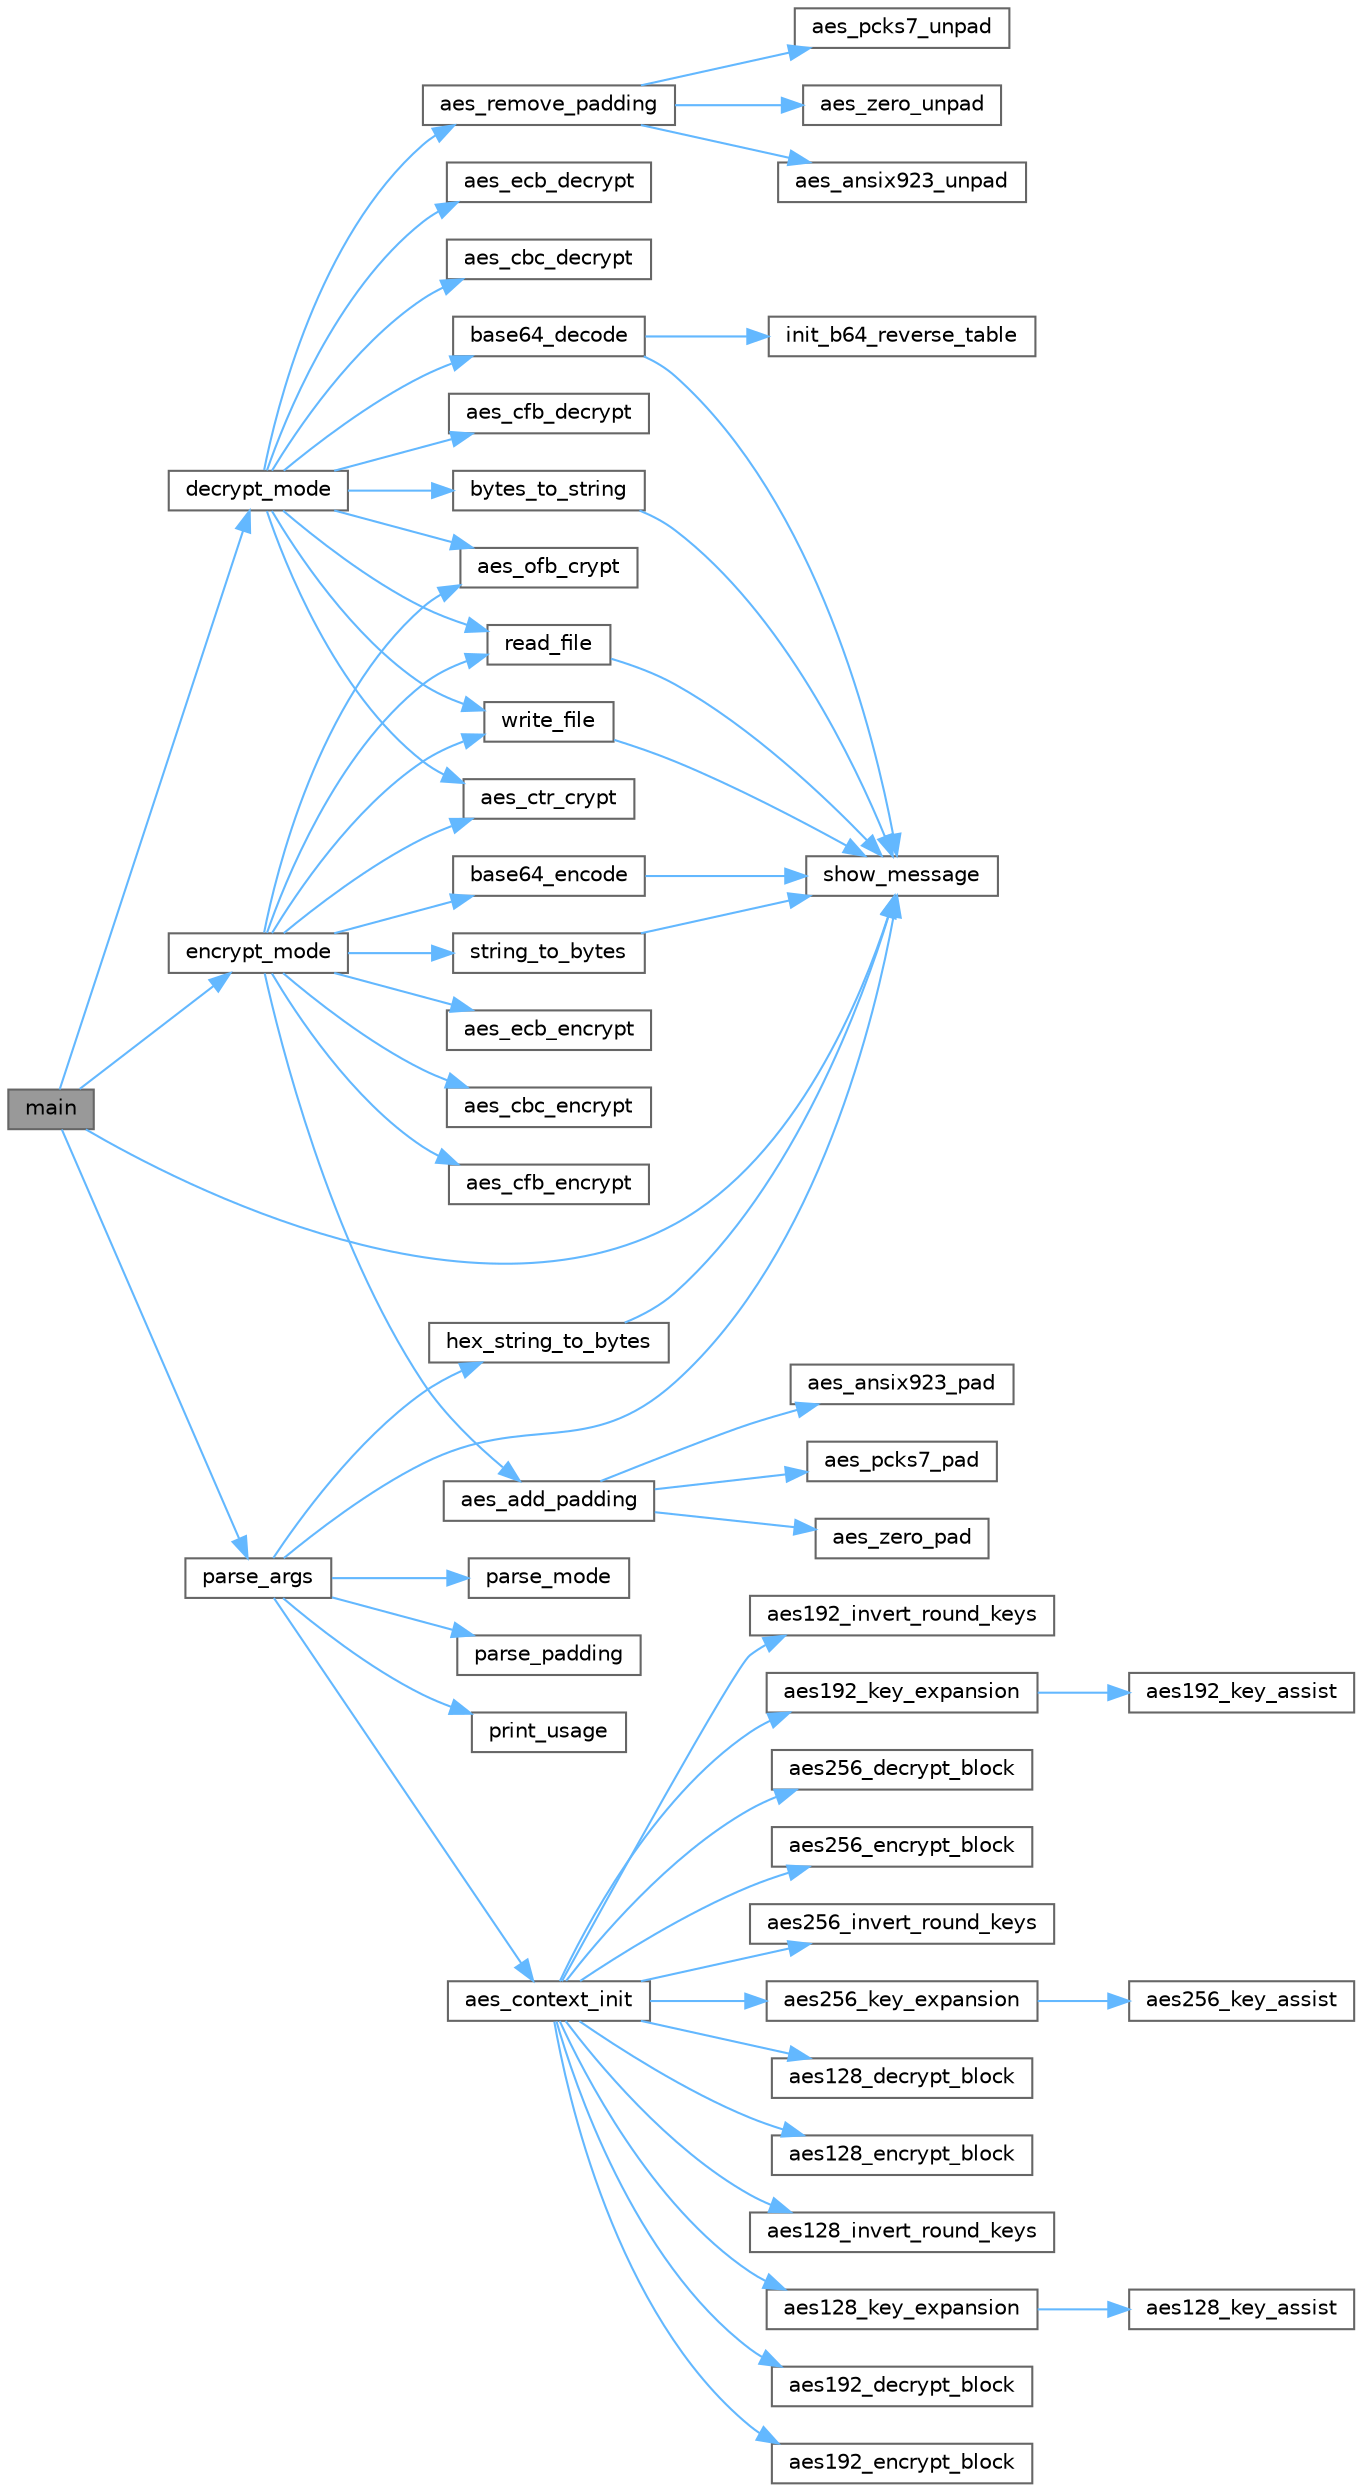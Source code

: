 digraph "main"
{
 // LATEX_PDF_SIZE
  bgcolor="transparent";
  edge [fontname=Helvetica,fontsize=10,labelfontname=Helvetica,labelfontsize=10];
  node [fontname=Helvetica,fontsize=10,shape=box,height=0.2,width=0.4];
  rankdir="LR";
  Node1 [id="Node000001",label="main",height=0.2,width=0.4,color="gray40", fillcolor="grey60", style="filled", fontcolor="black",tooltip=" "];
  Node1 -> Node2 [id="edge1_Node000001_Node000002",color="steelblue1",style="solid",tooltip=" "];
  Node2 [id="Node000002",label="decrypt_mode",height=0.2,width=0.4,color="grey40", fillcolor="white", style="filled",URL="$main__utils_8c.html#af204dc98bd83f01ebf0334ba95a02dee",tooltip="Performs decryption based on the given arguments."];
  Node2 -> Node3 [id="edge2_Node000002_Node000003",color="steelblue1",style="solid",tooltip=" "];
  Node3 [id="Node000003",label="aes_cbc_decrypt",height=0.2,width=0.4,color="grey40", fillcolor="white", style="filled",URL="$aes__cbc_8c.html#aa1eebbad519af7fee2ec04926cddc2af",tooltip="Decrypts a buffer using AES in CBC mode."];
  Node2 -> Node4 [id="edge3_Node000002_Node000004",color="steelblue1",style="solid",tooltip=" "];
  Node4 [id="Node000004",label="aes_cfb_decrypt",height=0.2,width=0.4,color="grey40", fillcolor="white", style="filled",URL="$aes__cfb_8c.html#aa0e59c84d8fc14954f52d2da5e085643",tooltip="Decrypts a buffer using AES in CFB mode."];
  Node2 -> Node5 [id="edge4_Node000002_Node000005",color="steelblue1",style="solid",tooltip=" "];
  Node5 [id="Node000005",label="aes_ctr_crypt",height=0.2,width=0.4,color="grey40", fillcolor="white", style="filled",URL="$aes__ctr_8c.html#a390c6e6c6f917a8ed6f1ffc85864c7e6",tooltip="Encrypts or decrypts a buffer using AES in CTR mode."];
  Node2 -> Node6 [id="edge5_Node000002_Node000006",color="steelblue1",style="solid",tooltip=" "];
  Node6 [id="Node000006",label="aes_ecb_decrypt",height=0.2,width=0.4,color="grey40", fillcolor="white", style="filled",URL="$aes__ecb_8c.html#a916300e578f8664798cf31b51cd7f69c",tooltip="Decrypts a buffer using AES in ECB mode."];
  Node2 -> Node7 [id="edge6_Node000002_Node000007",color="steelblue1",style="solid",tooltip=" "];
  Node7 [id="Node000007",label="aes_ofb_crypt",height=0.2,width=0.4,color="grey40", fillcolor="white", style="filled",URL="$aes__ofb_8c.html#a1a703c0577156d8521883f75875ba130",tooltip="Encrypts or decrypts data using AES in OFB mode."];
  Node2 -> Node8 [id="edge7_Node000002_Node000008",color="steelblue1",style="solid",tooltip=" "];
  Node8 [id="Node000008",label="aes_remove_padding",height=0.2,width=0.4,color="grey40", fillcolor="white", style="filled",URL="$aes__padding_8c.html#a87803fb5c6e54282e8ecdd6f24c053d6",tooltip="Removes padding from a previously padded buffer."];
  Node8 -> Node9 [id="edge8_Node000008_Node000009",color="steelblue1",style="solid",tooltip=" "];
  Node9 [id="Node000009",label="aes_ansix923_unpad",height=0.2,width=0.4,color="grey40", fillcolor="white", style="filled",URL="$aes__padding_8c.html#a40003bb1c8e80766ed42df5a46d64f5c",tooltip="Removes ANSI X.923 padding from a padded buffer."];
  Node8 -> Node10 [id="edge9_Node000008_Node000010",color="steelblue1",style="solid",tooltip=" "];
  Node10 [id="Node000010",label="aes_pcks7_unpad",height=0.2,width=0.4,color="grey40", fillcolor="white", style="filled",URL="$aes__padding_8c.html#a7479608290d3b8d314a948fe360ae393",tooltip="Removes PKCS#7 padding from a padded buffer."];
  Node8 -> Node11 [id="edge10_Node000008_Node000011",color="steelblue1",style="solid",tooltip=" "];
  Node11 [id="Node000011",label="aes_zero_unpad",height=0.2,width=0.4,color="grey40", fillcolor="white", style="filled",URL="$aes__padding_8c.html#adf503ab4d21a891ddc9cf16d8464da88",tooltip="Removes zero padding from a padded buffer."];
  Node2 -> Node12 [id="edge11_Node000002_Node000012",color="steelblue1",style="solid",tooltip=" "];
  Node12 [id="Node000012",label="base64_decode",height=0.2,width=0.4,color="grey40", fillcolor="white", style="filled",URL="$utils_8c.html#a78a80b3a526fe20ce87c6b1f475132ad",tooltip="Decodes a Base64 string into raw binary data."];
  Node12 -> Node13 [id="edge12_Node000012_Node000013",color="steelblue1",style="solid",tooltip=" "];
  Node13 [id="Node000013",label="init_b64_reverse_table",height=0.2,width=0.4,color="grey40", fillcolor="white", style="filled",URL="$utils_8c.html#a69c5daff3f372da12b05bb108128aa96",tooltip=" "];
  Node12 -> Node14 [id="edge13_Node000012_Node000014",color="steelblue1",style="solid",tooltip=" "];
  Node14 [id="Node000014",label="show_message",height=0.2,width=0.4,color="grey40", fillcolor="white", style="filled",URL="$utils_8c.html#ad5ac4af3f2f12083132ff8418cf2d758",tooltip="Displays an error or information message."];
  Node2 -> Node15 [id="edge14_Node000002_Node000015",color="steelblue1",style="solid",tooltip=" "];
  Node15 [id="Node000015",label="bytes_to_string",height=0.2,width=0.4,color="grey40", fillcolor="white", style="filled",URL="$utils_8c.html#a1f37d2635f066cecc283518117073d94",tooltip="Converts a byte array to a null-terminated C string."];
  Node15 -> Node14 [id="edge15_Node000015_Node000014",color="steelblue1",style="solid",tooltip=" "];
  Node2 -> Node16 [id="edge16_Node000002_Node000016",color="steelblue1",style="solid",tooltip=" "];
  Node16 [id="Node000016",label="read_file",height=0.2,width=0.4,color="grey40", fillcolor="white", style="filled",URL="$utils_8c.html#ae7b82496417db782b8a6c7da7438fc7b",tooltip="Reads the entire contents of a text file into a null-terminated string."];
  Node16 -> Node14 [id="edge17_Node000016_Node000014",color="steelblue1",style="solid",tooltip=" "];
  Node2 -> Node17 [id="edge18_Node000002_Node000017",color="steelblue1",style="solid",tooltip=" "];
  Node17 [id="Node000017",label="write_file",height=0.2,width=0.4,color="grey40", fillcolor="white", style="filled",URL="$utils_8c.html#a7ef387960d5eb6db416012c6630d8d63",tooltip="Writes a null-terminated string to a file."];
  Node17 -> Node14 [id="edge19_Node000017_Node000014",color="steelblue1",style="solid",tooltip=" "];
  Node1 -> Node18 [id="edge20_Node000001_Node000018",color="steelblue1",style="solid",tooltip=" "];
  Node18 [id="Node000018",label="encrypt_mode",height=0.2,width=0.4,color="grey40", fillcolor="white", style="filled",URL="$main__utils_8c.html#a28cd744833d4ef56a593e4d20e01f3ca",tooltip="Performs encryption based on the given arguments."];
  Node18 -> Node19 [id="edge21_Node000018_Node000019",color="steelblue1",style="solid",tooltip=" "];
  Node19 [id="Node000019",label="aes_add_padding",height=0.2,width=0.4,color="grey40", fillcolor="white", style="filled",URL="$aes__padding_8c.html#a493e436f57edf1ccbd7a0e220a2fb6d0",tooltip="Applies the selected padding scheme to input data."];
  Node19 -> Node20 [id="edge22_Node000019_Node000020",color="steelblue1",style="solid",tooltip=" "];
  Node20 [id="Node000020",label="aes_ansix923_pad",height=0.2,width=0.4,color="grey40", fillcolor="white", style="filled",URL="$aes__padding_8c.html#a31b31452288cd781aad85832d31371bf",tooltip="Applies ANSI X.923 padding to the input buffer."];
  Node19 -> Node21 [id="edge23_Node000019_Node000021",color="steelblue1",style="solid",tooltip=" "];
  Node21 [id="Node000021",label="aes_pcks7_pad",height=0.2,width=0.4,color="grey40", fillcolor="white", style="filled",URL="$aes__padding_8c.html#a7638651d1153e092f066ac7d1d85027e",tooltip="Applies PKCS#7 padding to the input buffer."];
  Node19 -> Node22 [id="edge24_Node000019_Node000022",color="steelblue1",style="solid",tooltip=" "];
  Node22 [id="Node000022",label="aes_zero_pad",height=0.2,width=0.4,color="grey40", fillcolor="white", style="filled",URL="$aes__padding_8c.html#a77a6295a2494ecca4d81cf3b4d9ecdf0",tooltip="Applies zero padding to the input buffer."];
  Node18 -> Node23 [id="edge25_Node000018_Node000023",color="steelblue1",style="solid",tooltip=" "];
  Node23 [id="Node000023",label="aes_cbc_encrypt",height=0.2,width=0.4,color="grey40", fillcolor="white", style="filled",URL="$aes__cbc_8c.html#adaa004be3739185c69133b76caf3dfe8",tooltip="Encrypts a buffer using AES in CBC mode."];
  Node18 -> Node24 [id="edge26_Node000018_Node000024",color="steelblue1",style="solid",tooltip=" "];
  Node24 [id="Node000024",label="aes_cfb_encrypt",height=0.2,width=0.4,color="grey40", fillcolor="white", style="filled",URL="$aes__cfb_8c.html#a0a82a67cf6c363cbf4069d8b71e555c8",tooltip="Encrypts a buffer using AES in CFB mode."];
  Node18 -> Node5 [id="edge27_Node000018_Node000005",color="steelblue1",style="solid",tooltip=" "];
  Node18 -> Node25 [id="edge28_Node000018_Node000025",color="steelblue1",style="solid",tooltip=" "];
  Node25 [id="Node000025",label="aes_ecb_encrypt",height=0.2,width=0.4,color="grey40", fillcolor="white", style="filled",URL="$aes__ecb_8c.html#a199437473a373ca1f514cc6178c4c911",tooltip="Encrypts a buffer using AES in ECB mode."];
  Node18 -> Node7 [id="edge29_Node000018_Node000007",color="steelblue1",style="solid",tooltip=" "];
  Node18 -> Node26 [id="edge30_Node000018_Node000026",color="steelblue1",style="solid",tooltip=" "];
  Node26 [id="Node000026",label="base64_encode",height=0.2,width=0.4,color="grey40", fillcolor="white", style="filled",URL="$utils_8c.html#a530679638967521a861289feb9eb9dc6",tooltip="Encodes binary data into a Base64 null-terminated string."];
  Node26 -> Node14 [id="edge31_Node000026_Node000014",color="steelblue1",style="solid",tooltip=" "];
  Node18 -> Node16 [id="edge32_Node000018_Node000016",color="steelblue1",style="solid",tooltip=" "];
  Node18 -> Node27 [id="edge33_Node000018_Node000027",color="steelblue1",style="solid",tooltip=" "];
  Node27 [id="Node000027",label="string_to_bytes",height=0.2,width=0.4,color="grey40", fillcolor="white", style="filled",URL="$utils_8c.html#a990609b14fa6ffb34321738c6ed32cc9",tooltip="Converts a null-terminated string to a uint8_t byte array."];
  Node27 -> Node14 [id="edge34_Node000027_Node000014",color="steelblue1",style="solid",tooltip=" "];
  Node18 -> Node17 [id="edge35_Node000018_Node000017",color="steelblue1",style="solid",tooltip=" "];
  Node1 -> Node28 [id="edge36_Node000001_Node000028",color="steelblue1",style="solid",tooltip=" "];
  Node28 [id="Node000028",label="parse_args",height=0.2,width=0.4,color="grey40", fillcolor="white", style="filled",URL="$main__utils_8c.html#a22dac9dd0ca41ea8bc43e9d7041700d6",tooltip="Parses command-line arguments into a main_args_t structure."];
  Node28 -> Node29 [id="edge37_Node000028_Node000029",color="steelblue1",style="solid",tooltip=" "];
  Node29 [id="Node000029",label="aes_context_init",height=0.2,width=0.4,color="grey40", fillcolor="white", style="filled",URL="$aes__context_8c.html#abbe62ddf0ade05cb8bf87e16db7bf568",tooltip="Initializes an AES context by expanding the encryption and decryption keys."];
  Node29 -> Node30 [id="edge38_Node000029_Node000030",color="steelblue1",style="solid",tooltip=" "];
  Node30 [id="Node000030",label="aes128_decrypt_block",height=0.2,width=0.4,color="grey40", fillcolor="white", style="filled",URL="$aes__decrypt_8c.html#a80a41924d7152a6f45ee9f8895257a47",tooltip="Decrypts a single 128-bit block using AES-128."];
  Node29 -> Node31 [id="edge39_Node000029_Node000031",color="steelblue1",style="solid",tooltip=" "];
  Node31 [id="Node000031",label="aes128_encrypt_block",height=0.2,width=0.4,color="grey40", fillcolor="white", style="filled",URL="$aes__encrypt_8c.html#afdf9a58c8ccce8f18b64d7af189054cf",tooltip="Encrypts a single 128-bit block using AES-128."];
  Node29 -> Node32 [id="edge40_Node000029_Node000032",color="steelblue1",style="solid",tooltip=" "];
  Node32 [id="Node000032",label="aes128_invert_round_keys",height=0.2,width=0.4,color="grey40", fillcolor="white", style="filled",URL="$aes__key__expansion_8c.html#abaaaf8e4448150398c69edd8cb63a9c1",tooltip="Inverts the AES-128 encryption round keys into decryption round keys."];
  Node29 -> Node33 [id="edge41_Node000029_Node000033",color="steelblue1",style="solid",tooltip=" "];
  Node33 [id="Node000033",label="aes128_key_expansion",height=0.2,width=0.4,color="grey40", fillcolor="white", style="filled",URL="$aes__key__expansion_8c.html#a2d2d65606c6dd31e4bebf06328d232f1",tooltip="Expands a 128-bit AES user key into the encryption round key schedule."];
  Node33 -> Node34 [id="edge42_Node000033_Node000034",color="steelblue1",style="solid",tooltip=" "];
  Node34 [id="Node000034",label="aes128_key_assist",height=0.2,width=0.4,color="grey40", fillcolor="white", style="filled",URL="$aes__key__expansion_8c.html#a0a9d0ca8201a3603e92eb00324c6f683",tooltip="Helper function for AES-128 key expansion."];
  Node29 -> Node35 [id="edge43_Node000029_Node000035",color="steelblue1",style="solid",tooltip=" "];
  Node35 [id="Node000035",label="aes192_decrypt_block",height=0.2,width=0.4,color="grey40", fillcolor="white", style="filled",URL="$aes__decrypt_8c.html#ad79623737104836f7b54bd4e820c21d1",tooltip="Decrypts a single 128-bit block using AES-192."];
  Node29 -> Node36 [id="edge44_Node000029_Node000036",color="steelblue1",style="solid",tooltip=" "];
  Node36 [id="Node000036",label="aes192_encrypt_block",height=0.2,width=0.4,color="grey40", fillcolor="white", style="filled",URL="$aes__encrypt_8c.html#a61ee2fc7fc9beddeb853df8439280a5f",tooltip="Encrypts a single 128-bit block using AES-192."];
  Node29 -> Node37 [id="edge45_Node000029_Node000037",color="steelblue1",style="solid",tooltip=" "];
  Node37 [id="Node000037",label="aes192_invert_round_keys",height=0.2,width=0.4,color="grey40", fillcolor="white", style="filled",URL="$aes__key__expansion_8c.html#a3cc33f5756a6341eb21ef7e329747540",tooltip="Inverts the AES-192 encryption round keys into decryption round keys."];
  Node29 -> Node38 [id="edge46_Node000029_Node000038",color="steelblue1",style="solid",tooltip=" "];
  Node38 [id="Node000038",label="aes192_key_expansion",height=0.2,width=0.4,color="grey40", fillcolor="white", style="filled",URL="$aes__key__expansion_8c.html#a14e91dcd4065700a25856105e34f0497",tooltip="Expands a 192-bit AES user key into the encryption round key schedule."];
  Node38 -> Node39 [id="edge47_Node000038_Node000039",color="steelblue1",style="solid",tooltip=" "];
  Node39 [id="Node000039",label="aes192_key_assist",height=0.2,width=0.4,color="grey40", fillcolor="white", style="filled",URL="$aes__key__expansion_8c.html#a464c24bf968ea8ee69c3e0f70c5205a4",tooltip="Helper function for AES-192 key expansion."];
  Node29 -> Node40 [id="edge48_Node000029_Node000040",color="steelblue1",style="solid",tooltip=" "];
  Node40 [id="Node000040",label="aes256_decrypt_block",height=0.2,width=0.4,color="grey40", fillcolor="white", style="filled",URL="$aes__decrypt_8c.html#a83b618d8e77b366d3204a432a58cabc6",tooltip="Decrypts a single 128-bit block using AES-256."];
  Node29 -> Node41 [id="edge49_Node000029_Node000041",color="steelblue1",style="solid",tooltip=" "];
  Node41 [id="Node000041",label="aes256_encrypt_block",height=0.2,width=0.4,color="grey40", fillcolor="white", style="filled",URL="$aes__encrypt_8c.html#a1a25277ef63eec8658a1ff0fca645313",tooltip="Encrypts a single 128-bit block using AES-256."];
  Node29 -> Node42 [id="edge50_Node000029_Node000042",color="steelblue1",style="solid",tooltip=" "];
  Node42 [id="Node000042",label="aes256_invert_round_keys",height=0.2,width=0.4,color="grey40", fillcolor="white", style="filled",URL="$aes__key__expansion_8c.html#aea602f6fa67e1a2c7e2cd0f4d3311a00",tooltip="Inverts the AES-256 encryption round keys into decryption round keys."];
  Node29 -> Node43 [id="edge51_Node000029_Node000043",color="steelblue1",style="solid",tooltip=" "];
  Node43 [id="Node000043",label="aes256_key_expansion",height=0.2,width=0.4,color="grey40", fillcolor="white", style="filled",URL="$aes__key__expansion_8c.html#ad7e2d69e79706f8350c6eeffdb598508",tooltip="Expands a 256-bit AES user key into the encryption round key schedule."];
  Node43 -> Node44 [id="edge52_Node000043_Node000044",color="steelblue1",style="solid",tooltip=" "];
  Node44 [id="Node000044",label="aes256_key_assist",height=0.2,width=0.4,color="grey40", fillcolor="white", style="filled",URL="$aes__key__expansion_8c.html#a8dacb7f2de4cb8780c0d074749d09029",tooltip="Helper function for AES-256 key expansion using AES-NI."];
  Node28 -> Node45 [id="edge53_Node000028_Node000045",color="steelblue1",style="solid",tooltip=" "];
  Node45 [id="Node000045",label="hex_string_to_bytes",height=0.2,width=0.4,color="grey40", fillcolor="white", style="filled",URL="$utils_8c.html#a4c0fd2219ed4b276ea4da8521048ccbf",tooltip="Converts a hexadecimal string to a uint8_t byte array."];
  Node45 -> Node14 [id="edge54_Node000045_Node000014",color="steelblue1",style="solid",tooltip=" "];
  Node28 -> Node46 [id="edge55_Node000028_Node000046",color="steelblue1",style="solid",tooltip=" "];
  Node46 [id="Node000046",label="parse_mode",height=0.2,width=0.4,color="grey40", fillcolor="white", style="filled",URL="$main__utils_8c.html#a009edce277d175c886994adaa6cfd9ef",tooltip="Parses the AES mode from a string."];
  Node28 -> Node47 [id="edge56_Node000028_Node000047",color="steelblue1",style="solid",tooltip=" "];
  Node47 [id="Node000047",label="parse_padding",height=0.2,width=0.4,color="grey40", fillcolor="white", style="filled",URL="$main__utils_8c.html#af7461337101aaa8b5fab1e3aaca45e39",tooltip="Parses the padding scheme from a string."];
  Node28 -> Node48 [id="edge57_Node000028_Node000048",color="steelblue1",style="solid",tooltip=" "];
  Node48 [id="Node000048",label="print_usage",height=0.2,width=0.4,color="grey40", fillcolor="white", style="filled",URL="$main__utils_8c.html#a2a6e78975024ae37107b378d425da2fb",tooltip="Prints program usage instructions."];
  Node28 -> Node14 [id="edge58_Node000028_Node000014",color="steelblue1",style="solid",tooltip=" "];
  Node1 -> Node14 [id="edge59_Node000001_Node000014",color="steelblue1",style="solid",tooltip=" "];
}
